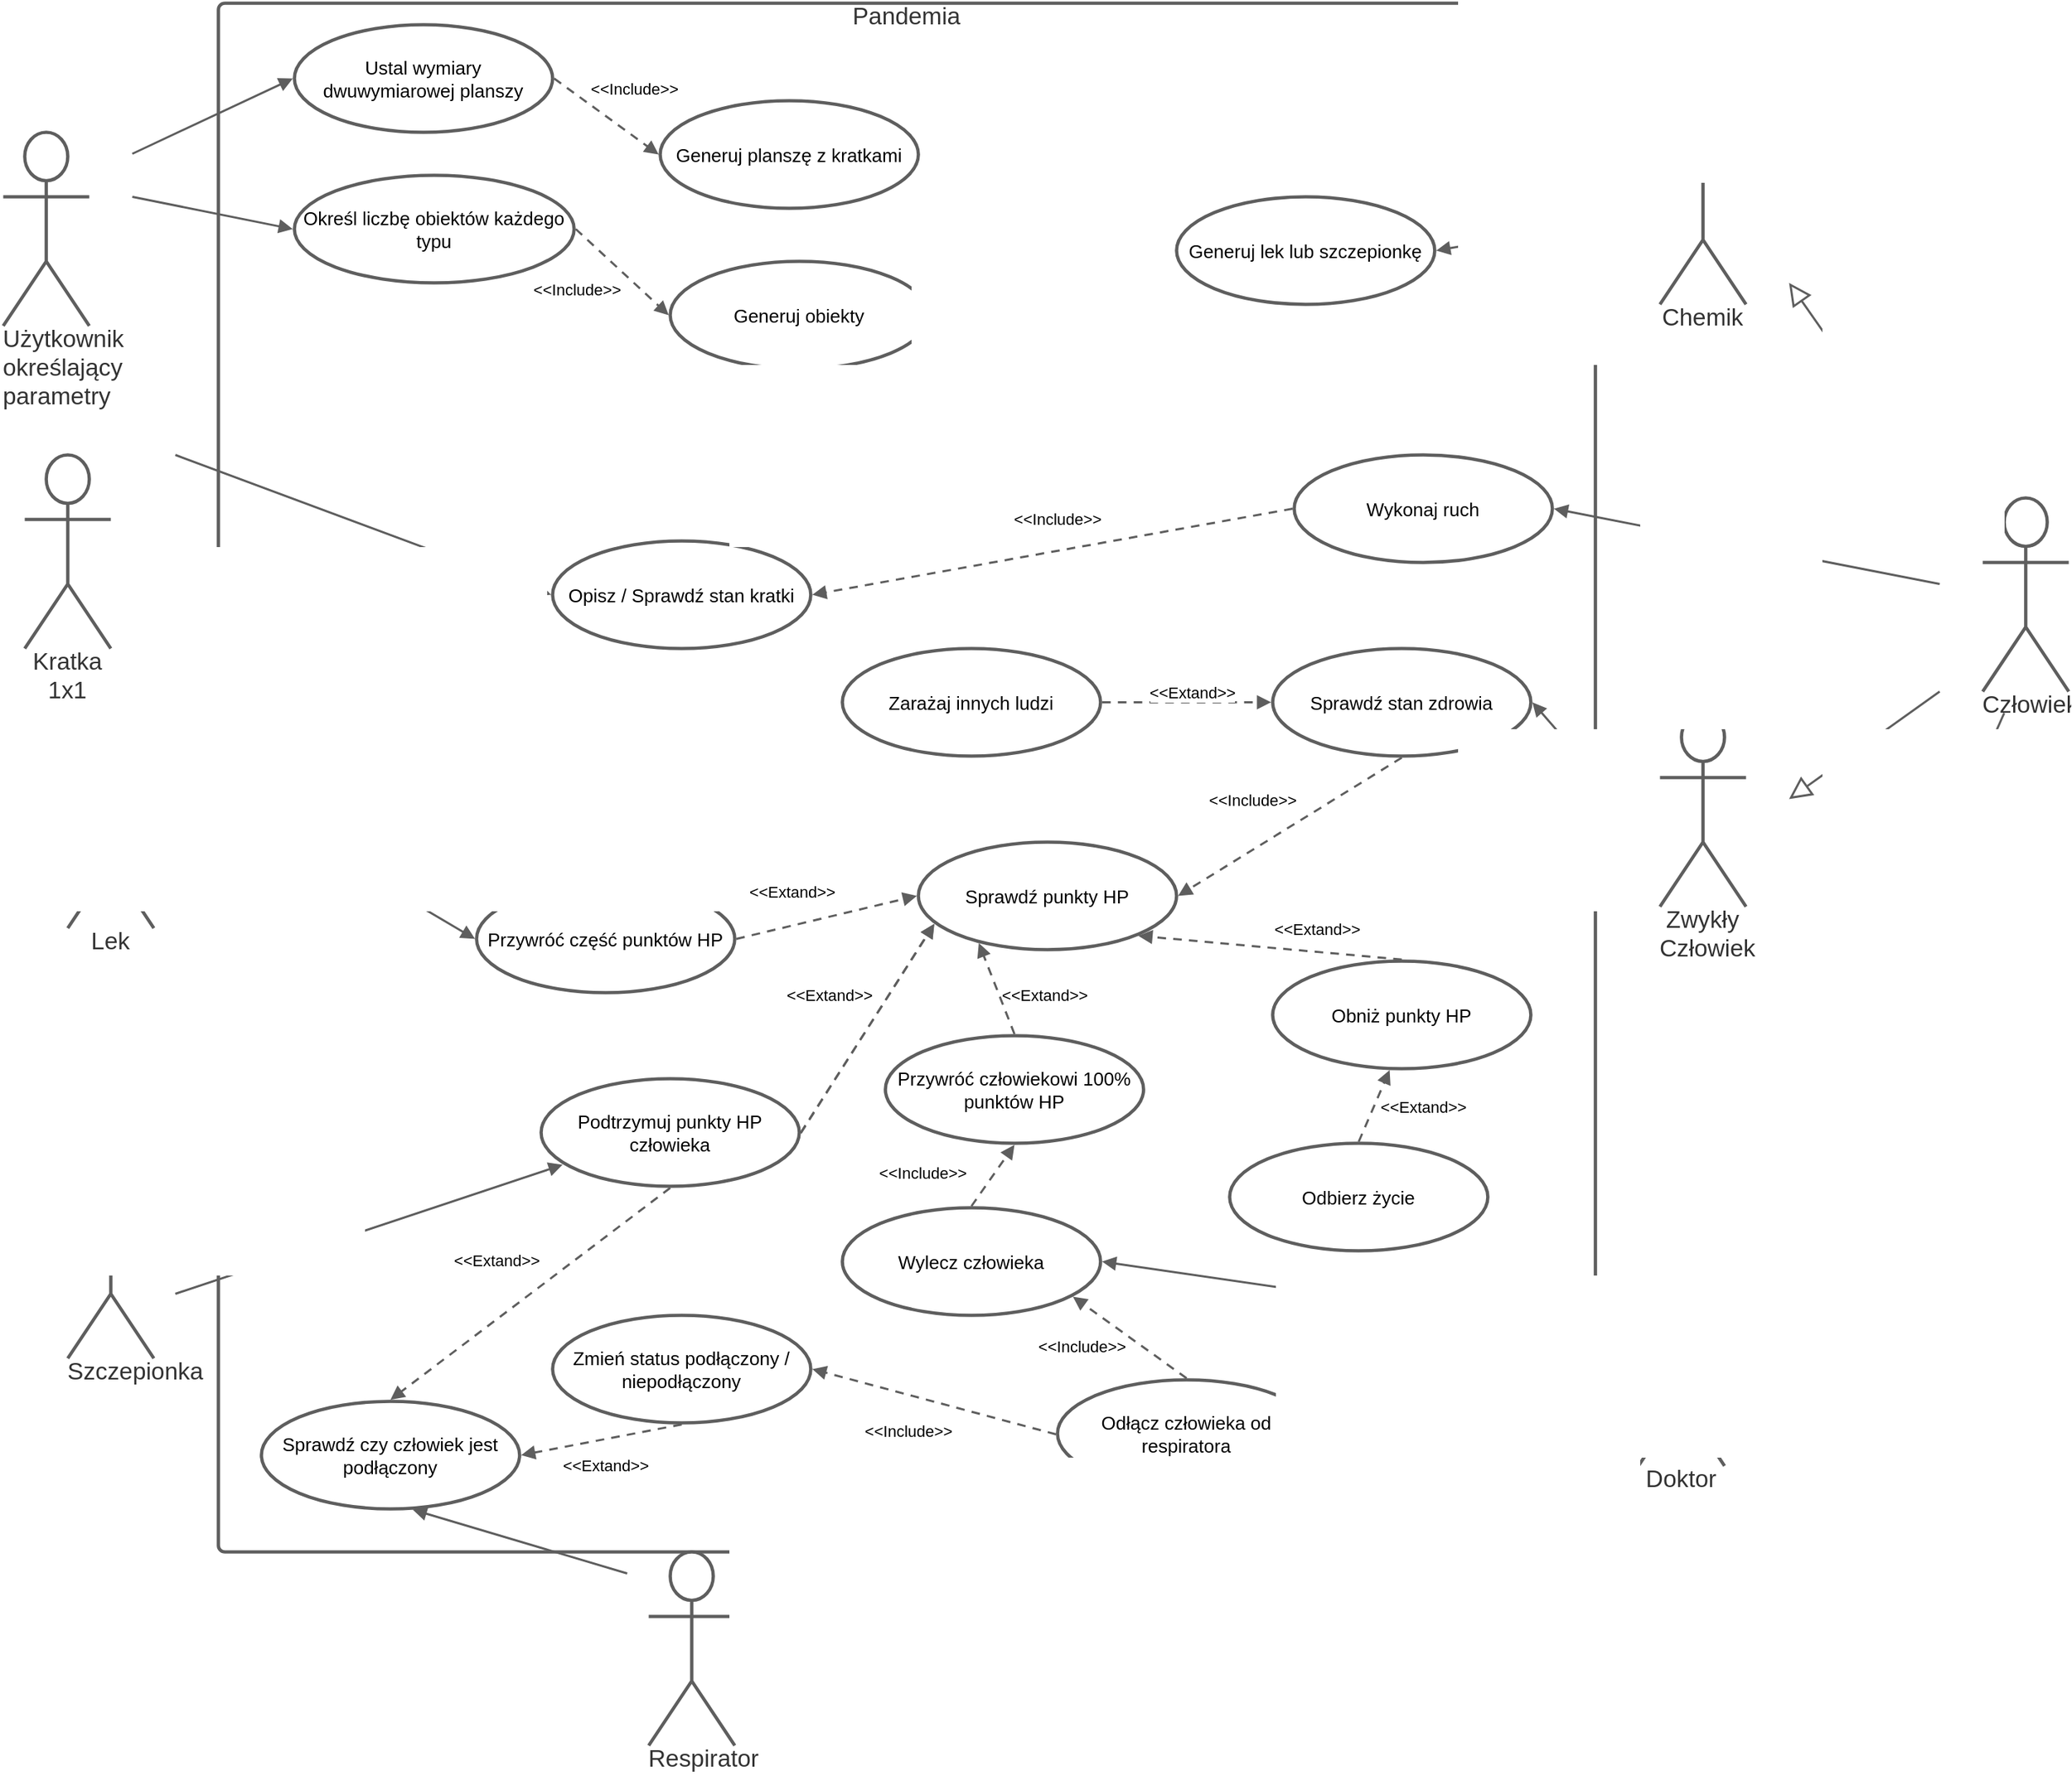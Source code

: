 <mxfile version="14.6.5" type="device"><diagram id="TymbcrPdlTRq-1RB_ZOt" name="Page-1"><mxGraphModel dx="1483" dy="783" grid="1" gridSize="10" guides="1" tooltips="1" connect="1" arrows="1" fold="1" page="1" pageScale="1" pageWidth="827" pageHeight="1169" math="0" shadow="0"><root><mxCell id="0"/><mxCell id="1" parent="0"/><UserObject label="Użytkownik określający parametry" lucidchartObjectId="IlDv2VAKZOBv" id="R19HAMen5qciNvCu4oF0-153"><mxCell style="html=1;overflow=block;blockSpacing=1;whiteSpace=wrap;shape=umlActor;labelPosition=center;verticalLabelPosition=bottom;verticalAlign=top;whiteSpace=nowrap;whiteSpace=wrap;fontSize=16.7;fontColor=#333333;spacing=0;strokeColor=#5e5e5e;strokeOpacity=100;rounded=1;absoluteArcSize=1;arcSize=9;strokeWidth=2.3;" vertex="1" parent="1"><mxGeometry x="120" y="180" width="60" height="135" as="geometry"/></mxCell></UserObject><UserObject label="&lt;span&gt;Pandemia&lt;/span&gt;" lucidchartObjectId="WlDvdhMypLi1" id="R19HAMen5qciNvCu4oF0-154"><mxCell style="html=1;overflow=block;blockSpacing=1;whiteSpace=wrap;container=1;whiteSpace=wrap;fontSize=16.7;fontColor=#333333;spacing=0;strokeColor=#5e5e5e;strokeOpacity=100;fillOpacity=0;rounded=1;absoluteArcSize=1;arcSize=9;fillColor=#000000;strokeWidth=2.3;verticalAlign=top;" vertex="1" parent="1"><mxGeometry x="270" y="90" width="960" height="1080" as="geometry"/></mxCell></UserObject><mxCell id="R19HAMen5qciNvCu4oF0-241" value="&amp;lt;&amp;lt;Include&amp;gt;&amp;gt;" style="edgeLabel;html=1;align=center;verticalAlign=middle;resizable=0;points=[];" vertex="1" connectable="0" parent="R19HAMen5qciNvCu4oF0-154"><mxGeometry x="289.998" y="59.996" as="geometry"/></mxCell><mxCell id="R19HAMen5qciNvCu4oF0-242" value="&amp;lt;&amp;lt;Include&amp;gt;&amp;gt;" style="edgeLabel;html=1;align=center;verticalAlign=middle;resizable=0;points=[];" vertex="1" connectable="0" parent="R19HAMen5qciNvCu4oF0-154"><mxGeometry x="584.998" y="359.996" as="geometry"/></mxCell><mxCell id="R19HAMen5qciNvCu4oF0-245" value="&amp;lt;&amp;lt;Include&amp;gt;&amp;gt;" style="edgeLabel;html=1;align=center;verticalAlign=middle;resizable=0;points=[];" vertex="1" connectable="0" parent="R19HAMen5qciNvCu4oF0-154"><mxGeometry x="719.998" y="549.996" as="geometry"><mxPoint x="1" y="6" as="offset"/></mxGeometry></mxCell><mxCell id="R19HAMen5qciNvCu4oF0-246" value="&amp;lt;&amp;lt;Extand&amp;gt;&amp;gt;" style="edgeLabel;html=1;align=center;verticalAlign=middle;resizable=0;points=[];" vertex="1" connectable="0" parent="R19HAMen5qciNvCu4oF0-154"><mxGeometry x="400.003" y="620" as="geometry"/></mxCell><mxCell id="R19HAMen5qciNvCu4oF0-247" value="&amp;lt;&amp;lt;Extand&amp;gt;&amp;gt;" style="edgeLabel;html=1;align=center;verticalAlign=middle;resizable=0;points=[];" vertex="1" connectable="0" parent="R19HAMen5qciNvCu4oF0-154"><mxGeometry x="730.003" y="700" as="geometry"><mxPoint x="-304" y="-8" as="offset"/></mxGeometry></mxCell><mxCell id="R19HAMen5qciNvCu4oF0-248" value="&amp;lt;&amp;lt;Extand&amp;gt;&amp;gt;" style="edgeLabel;html=1;align=center;verticalAlign=middle;resizable=0;points=[];" vertex="1" connectable="0" parent="R19HAMen5qciNvCu4oF0-154"><mxGeometry x="880.003" y="700" as="geometry"><mxPoint x="-304" y="-8" as="offset"/></mxGeometry></mxCell><mxCell id="R19HAMen5qciNvCu4oF0-256" value="&amp;lt;&amp;lt;Extand&amp;gt;&amp;gt;" style="edgeLabel;html=1;align=center;verticalAlign=middle;resizable=0;points=[];" vertex="1" connectable="0" parent="R19HAMen5qciNvCu4oF0-154"><mxGeometry x="840.003" y="770" as="geometry"/></mxCell><mxCell id="R19HAMen5qciNvCu4oF0-257" value="&amp;lt;&amp;lt;Include&amp;gt;&amp;gt;" style="edgeLabel;html=1;align=center;verticalAlign=middle;resizable=0;points=[];" vertex="1" connectable="0" parent="R19HAMen5qciNvCu4oF0-154"><mxGeometry x="489.998" y="809.996" as="geometry"><mxPoint x="1" y="6" as="offset"/></mxGeometry></mxCell><mxCell id="R19HAMen5qciNvCu4oF0-258" value="&amp;lt;&amp;lt;Include&amp;gt;&amp;gt;" style="edgeLabel;html=1;align=center;verticalAlign=middle;resizable=0;points=[];" vertex="1" connectable="0" parent="R19HAMen5qciNvCu4oF0-154"><mxGeometry x="529.998" y="939.996" as="geometry"><mxPoint x="72" y="-3" as="offset"/></mxGeometry></mxCell><mxCell id="R19HAMen5qciNvCu4oF0-259" value="&amp;lt;&amp;lt;Include&amp;gt;&amp;gt;" style="edgeLabel;html=1;align=center;verticalAlign=middle;resizable=0;points=[];" vertex="1" connectable="0" parent="R19HAMen5qciNvCu4oF0-154"><mxGeometry x="479.998" y="989.996" as="geometry"><mxPoint x="1" y="6" as="offset"/></mxGeometry></mxCell><mxCell id="R19HAMen5qciNvCu4oF0-260" value="&amp;lt;&amp;lt;Extand&amp;gt;&amp;gt;" style="edgeLabel;html=1;align=center;verticalAlign=middle;resizable=0;points=[];" vertex="1" connectable="0" parent="R19HAMen5qciNvCu4oF0-154"><mxGeometry x="200.003" y="800" as="geometry"><mxPoint x="-6" y="77" as="offset"/></mxGeometry></mxCell><mxCell id="R19HAMen5qciNvCu4oF0-261" value="&amp;lt;&amp;lt;Extand&amp;gt;&amp;gt;" style="edgeLabel;html=1;align=center;verticalAlign=middle;resizable=0;points=[];" vertex="1" connectable="0" parent="R19HAMen5qciNvCu4oF0-154"><mxGeometry x="270.003" y="1020" as="geometry"/></mxCell><UserObject label="" lucidchartObjectId="BDDvcSiJIQEN" id="R19HAMen5qciNvCu4oF0-155"><mxCell style="html=1;jettySize=18;whiteSpace=wrap;fontSize=13;strokeColor=#5E5E5E;strokeWidth=1.5;rounded=0;startArrow=none;;endArrow=block;endFill=1;;entryX=-0.006;entryY=0.5;entryPerimeter=0;" edge="1" parent="1" target="R19HAMen5qciNvCu4oF0-156"><mxGeometry width="100" height="100" relative="1" as="geometry"><Array as="points"/><mxPoint x="210" y="195" as="sourcePoint"/></mxGeometry></mxCell></UserObject><UserObject label="Ustal wymiary dwuwymiarowej planszy" lucidchartObjectId="CEDv~ZctHVHQ" id="R19HAMen5qciNvCu4oF0-156"><mxCell style="html=1;overflow=block;blockSpacing=1;whiteSpace=wrap;ellipse;whiteSpace=wrap;fontSize=13;spacing=3.8;strokeColor=#5e5e5e;strokeOpacity=100;rounded=1;absoluteArcSize=1;arcSize=9;strokeWidth=2.3;" vertex="1" parent="1"><mxGeometry x="323" y="105" width="180" height="75" as="geometry"/></mxCell></UserObject><UserObject label="" lucidchartObjectId="RFDvUUAPaL~d" id="R19HAMen5qciNvCu4oF0-157"><mxCell style="html=1;jettySize=18;whiteSpace=wrap;fontSize=13;strokeColor=#5E5E5E;strokeWidth=1.5;rounded=0;startArrow=none;;endArrow=block;endFill=1;;entryX=-0.006;entryY=0.5;entryPerimeter=0;" edge="1" parent="1" target="R19HAMen5qciNvCu4oF0-158"><mxGeometry width="100" height="100" relative="1" as="geometry"><Array as="points"/><mxPoint x="210" y="225" as="sourcePoint"/></mxGeometry></mxCell></UserObject><UserObject label="Określ liczbę obiektów każdego typu" lucidchartObjectId="ZFDvzUrVDH-I" id="R19HAMen5qciNvCu4oF0-158"><mxCell style="html=1;overflow=block;blockSpacing=1;whiteSpace=wrap;ellipse;whiteSpace=wrap;fontSize=13;spacing=3.8;strokeColor=#5e5e5e;strokeOpacity=100;rounded=1;absoluteArcSize=1;arcSize=9;strokeWidth=2.3;" vertex="1" parent="1"><mxGeometry x="323" y="210" width="195" height="75" as="geometry"/></mxCell></UserObject><UserObject label="" lucidchartObjectId="9HDvwUNJlV7p" id="R19HAMen5qciNvCu4oF0-159"><mxCell style="html=1;jettySize=18;whiteSpace=wrap;fontSize=13;strokeColor=#5E5E5E;dashed=1;fixDash=1;dashPattern=6 5;strokeWidth=1.5;rounded=0;startArrow=none;;endArrow=block;endFill=1;;exitX=1.006;exitY=0.5;exitPerimeter=0;entryX=-0.006;entryY=0.5;entryPerimeter=0;" edge="1" parent="1" source="R19HAMen5qciNvCu4oF0-156" target="R19HAMen5qciNvCu4oF0-161"><mxGeometry width="100" height="100" relative="1" as="geometry"><Array as="points"/></mxGeometry></mxCell></UserObject><mxCell id="R19HAMen5qciNvCu4oF0-240" value="&amp;lt;&amp;lt;Include&amp;gt;&amp;gt;" style="edgeLabel;html=1;align=center;verticalAlign=middle;resizable=0;points=[];" vertex="1" connectable="0" parent="R19HAMen5qciNvCu4oF0-159"><mxGeometry x="0.303" y="-2" relative="1" as="geometry"><mxPoint x="-30" y="111" as="offset"/></mxGeometry></mxCell><UserObject label="Generuj planszę z kratkami" lucidchartObjectId="HKDvT2Q_ENOR" id="R19HAMen5qciNvCu4oF0-161"><mxCell style="html=1;overflow=block;blockSpacing=1;whiteSpace=wrap;ellipse;whiteSpace=wrap;fontSize=13;spacing=3.8;strokeColor=#5e5e5e;strokeOpacity=100;rounded=1;absoluteArcSize=1;arcSize=9;strokeWidth=2.3;" vertex="1" parent="1"><mxGeometry x="578" y="158" width="180" height="75" as="geometry"/></mxCell></UserObject><UserObject label="Zwykły Człowiek" lucidchartObjectId="iWDvQhFy0_fm" id="R19HAMen5qciNvCu4oF0-162"><mxCell style="html=1;overflow=block;blockSpacing=1;whiteSpace=wrap;shape=umlActor;labelPosition=center;verticalLabelPosition=bottom;verticalAlign=top;whiteSpace=nowrap;whiteSpace=wrap;fontSize=16.7;fontColor=#333333;spacing=0;strokeColor=#5e5e5e;strokeOpacity=100;rounded=1;absoluteArcSize=1;arcSize=9;strokeWidth=2.3;" vertex="1" parent="1"><mxGeometry x="1275" y="585" width="60" height="135" as="geometry"/></mxCell></UserObject><UserObject label="" lucidchartObjectId="RYDvRJKT~QCw" id="R19HAMen5qciNvCu4oF0-163"><mxCell style="html=1;jettySize=18;whiteSpace=wrap;fontSize=13;strokeColor=#5E5E5E;dashed=1;fixDash=1;dashPattern=6 5;strokeWidth=1.5;rounded=0;startArrow=none;;endArrow=block;endFill=1;;exitX=1.006;exitY=0.5;exitPerimeter=0;entryX=-0.006;entryY=0.5;entryPerimeter=0;" edge="1" parent="1" source="R19HAMen5qciNvCu4oF0-158" target="R19HAMen5qciNvCu4oF0-165"><mxGeometry width="100" height="100" relative="1" as="geometry"><Array as="points"/></mxGeometry></mxCell></UserObject><UserObject label="Generuj obiekty" lucidchartObjectId="RYDvpr6UaEf3" id="R19HAMen5qciNvCu4oF0-165"><mxCell style="html=1;overflow=block;blockSpacing=1;whiteSpace=wrap;ellipse;whiteSpace=wrap;fontSize=13;spacing=3.8;strokeColor=#5e5e5e;strokeOpacity=100;rounded=1;absoluteArcSize=1;arcSize=9;strokeWidth=2.3;" vertex="1" parent="1"><mxGeometry x="585" y="270" width="180" height="75" as="geometry"/></mxCell></UserObject><UserObject label="Wykonaj ruch" lucidchartObjectId="q2DvriEw~hWG" id="R19HAMen5qciNvCu4oF0-166"><mxCell style="html=1;overflow=block;blockSpacing=1;whiteSpace=wrap;ellipse;whiteSpace=wrap;fontSize=13;spacing=3.8;strokeColor=#5e5e5e;strokeOpacity=100;rounded=1;absoluteArcSize=1;arcSize=9;strokeWidth=2.3;" vertex="1" parent="1"><mxGeometry x="1020" y="405" width="180" height="75" as="geometry"/></mxCell></UserObject><UserObject label="" lucidchartObjectId="I2DvhG6FbfVy" id="R19HAMen5qciNvCu4oF0-167"><mxCell style="html=1;jettySize=18;whiteSpace=wrap;fontSize=13;strokeColor=#5E5E5E;strokeWidth=1.5;rounded=0;startArrow=none;;endArrow=block;endFill=1;;entryX=1.006;entryY=0.5;entryPerimeter=0;" edge="1" parent="1" target="R19HAMen5qciNvCu4oF0-166"><mxGeometry width="100" height="100" relative="1" as="geometry"><Array as="points"/><mxPoint x="1470" y="495" as="sourcePoint"/></mxGeometry></mxCell></UserObject><UserObject label="Opisz / Sprawdź stan kratki" lucidchartObjectId="v3DvFER02yLf" id="R19HAMen5qciNvCu4oF0-168"><mxCell style="html=1;overflow=block;blockSpacing=1;whiteSpace=wrap;ellipse;whiteSpace=wrap;fontSize=13;spacing=3.8;strokeColor=#5e5e5e;strokeOpacity=100;rounded=1;absoluteArcSize=1;arcSize=9;strokeWidth=2.3;" vertex="1" parent="1"><mxGeometry x="503" y="465" width="180" height="75" as="geometry"/></mxCell></UserObject><UserObject label="" lucidchartObjectId="c4Dv0NmW5Jfi" id="R19HAMen5qciNvCu4oF0-169"><mxCell style="html=1;jettySize=18;whiteSpace=wrap;fontSize=13;strokeColor=#5E5E5E;dashed=1;fixDash=1;dashPattern=6 5;strokeWidth=1.5;rounded=0;startArrow=none;;endArrow=block;endFill=1;;exitX=-0.006;exitY=0.5;exitPerimeter=0;entryX=1.006;entryY=0.5;entryPerimeter=0;" edge="1" parent="1" source="R19HAMen5qciNvCu4oF0-166" target="R19HAMen5qciNvCu4oF0-168"><mxGeometry width="100" height="100" relative="1" as="geometry"><Array as="points"/></mxGeometry></mxCell></UserObject><UserObject label="Sprawdź stan zdrowia" lucidchartObjectId="v6DvS5~Wj4uf" id="R19HAMen5qciNvCu4oF0-171"><mxCell style="html=1;overflow=block;blockSpacing=1;whiteSpace=wrap;ellipse;whiteSpace=wrap;fontSize=13;spacing=3.8;strokeColor=#5e5e5e;strokeOpacity=100;rounded=1;absoluteArcSize=1;arcSize=9;strokeWidth=2.3;" vertex="1" parent="1"><mxGeometry x="1005" y="540" width="180" height="75" as="geometry"/></mxCell></UserObject><UserObject label="Kratka 1x1" lucidchartObjectId="P9DvigLB-uIM" id="R19HAMen5qciNvCu4oF0-172"><mxCell style="html=1;overflow=block;blockSpacing=1;whiteSpace=wrap;shape=umlActor;labelPosition=center;verticalLabelPosition=bottom;verticalAlign=top;whiteSpace=nowrap;whiteSpace=wrap;fontSize=16.7;fontColor=#333333;spacing=0;strokeColor=#5e5e5e;strokeOpacity=100;rounded=1;absoluteArcSize=1;arcSize=9;strokeWidth=2.3;" vertex="1" parent="1"><mxGeometry x="135" y="405" width="60" height="135" as="geometry"/></mxCell></UserObject><UserObject label="Sprawdź punkty HP" lucidchartObjectId="f_DvT8mZQ0Ey" id="R19HAMen5qciNvCu4oF0-173"><mxCell style="html=1;overflow=block;blockSpacing=1;whiteSpace=wrap;ellipse;whiteSpace=wrap;fontSize=13;spacing=3.8;strokeColor=#5e5e5e;strokeOpacity=100;rounded=1;absoluteArcSize=1;arcSize=9;strokeWidth=2.3;" vertex="1" parent="1"><mxGeometry x="758" y="675" width="180" height="75" as="geometry"/></mxCell></UserObject><UserObject label="Doktor" lucidchartObjectId="baEvDZOx3_68" id="R19HAMen5qciNvCu4oF0-174"><mxCell style="html=1;overflow=block;blockSpacing=1;whiteSpace=wrap;shape=umlActor;labelPosition=center;verticalLabelPosition=bottom;verticalAlign=top;whiteSpace=nowrap;whiteSpace=wrap;fontSize=16.7;fontColor=#333333;spacing=0;strokeColor=#5e5e5e;strokeOpacity=100;rounded=1;absoluteArcSize=1;arcSize=9;strokeWidth=2.3;" vertex="1" parent="1"><mxGeometry x="1260" y="975" width="60" height="135" as="geometry"/></mxCell></UserObject><UserObject label="" lucidchartObjectId="kbEvCKovcSgV" id="R19HAMen5qciNvCu4oF0-175"><mxCell style="html=1;jettySize=18;whiteSpace=wrap;fontSize=13;strokeColor=#5E5E5E;strokeWidth=1.5;rounded=0;startArrow=none;;endArrow=block;endFill=1;;entryX=1.006;entryY=0.5;entryPerimeter=0;" edge="1" parent="1" target="R19HAMen5qciNvCu4oF0-176"><mxGeometry width="100" height="100" relative="1" as="geometry"><Array as="points"/><mxPoint x="1245" y="1020" as="sourcePoint"/></mxGeometry></mxCell></UserObject><UserObject label="Wylecz człowieka" lucidchartObjectId="NbEvCyx3CADl" id="R19HAMen5qciNvCu4oF0-176"><mxCell style="html=1;overflow=block;blockSpacing=1;whiteSpace=wrap;ellipse;whiteSpace=wrap;fontSize=13;spacing=3.8;strokeColor=#5e5e5e;strokeOpacity=100;rounded=1;absoluteArcSize=1;arcSize=9;strokeWidth=2.3;" vertex="1" parent="1"><mxGeometry x="705" y="930" width="180" height="75" as="geometry"/></mxCell></UserObject><UserObject label="Odłącz człowieka od respiratora" lucidchartObjectId="jdEvd8qnIB7J" id="R19HAMen5qciNvCu4oF0-177"><mxCell style="html=1;overflow=block;blockSpacing=1;whiteSpace=wrap;ellipse;whiteSpace=wrap;fontSize=13;spacing=3.8;strokeColor=#5e5e5e;strokeOpacity=100;rounded=1;absoluteArcSize=1;arcSize=9;strokeWidth=2.3;" vertex="1" parent="1"><mxGeometry x="855" y="1050" width="180" height="75" as="geometry"/></mxCell></UserObject><UserObject label="Człowiek" lucidchartObjectId="LsEv-zBwalfX" id="R19HAMen5qciNvCu4oF0-178"><mxCell style="html=1;overflow=block;blockSpacing=1;whiteSpace=wrap;shape=umlActor;labelPosition=center;verticalLabelPosition=bottom;verticalAlign=top;whiteSpace=nowrap;whiteSpace=wrap;fontSize=16.7;fontColor=#333333;spacing=0;strokeColor=#5e5e5e;strokeOpacity=100;rounded=1;absoluteArcSize=1;arcSize=9;strokeWidth=2.3;" vertex="1" parent="1"><mxGeometry x="1500" y="435" width="60" height="135" as="geometry"/></mxCell></UserObject><UserObject label="" lucidchartObjectId="wtEvR1o1E63y" id="R19HAMen5qciNvCu4oF0-179"><mxCell style="html=1;jettySize=18;whiteSpace=wrap;fontSize=13;strokeColor=#5E5E5E;strokeWidth=1.5;rounded=0;startArrow=none;;endArrow=block;endFill=0;endSize=12;;" edge="1" parent="1"><mxGeometry width="100" height="100" relative="1" as="geometry"><Array as="points"/><mxPoint x="1470" y="570" as="sourcePoint"/><mxPoint x="1365" y="645" as="targetPoint"/></mxGeometry></mxCell></UserObject><UserObject label="" lucidchartObjectId="uuEvRXiiFmvT" id="R19HAMen5qciNvCu4oF0-180"><mxCell style="html=1;jettySize=18;whiteSpace=wrap;fontSize=13;strokeColor=#5E5E5E;strokeWidth=1.5;rounded=0;startArrow=none;;endArrow=block;endFill=0;endSize=12;;" edge="1" parent="1"><mxGeometry width="100" height="100" relative="1" as="geometry"><Array as="points"/><mxPoint x="1515" y="585" as="sourcePoint"/><mxPoint x="1335" y="990" as="targetPoint"/></mxGeometry></mxCell></UserObject><UserObject label="" lucidchartObjectId="RuEvHVlW9fsQ" id="R19HAMen5qciNvCu4oF0-181"><mxCell style="html=1;jettySize=18;whiteSpace=wrap;fontSize=13;strokeColor=#5E5E5E;strokeWidth=1.5;rounded=0;startArrow=none;;endArrow=block;endFill=1;;entryX=1.006;entryY=0.5;entryPerimeter=0;" edge="1" parent="1" target="R19HAMen5qciNvCu4oF0-171"><mxGeometry width="100" height="100" relative="1" as="geometry"><Array as="points"/><mxPoint x="1245" y="645" as="sourcePoint"/></mxGeometry></mxCell></UserObject><UserObject label="" lucidchartObjectId="txEvqCjWDbF_" id="R19HAMen5qciNvCu4oF0-182"><mxCell style="html=1;jettySize=18;whiteSpace=wrap;fontSize=13;strokeColor=#5E5E5E;strokeWidth=1.5;rounded=0;startArrow=none;;endArrow=block;endFill=1;;entryX=1.006;entryY=0.5;entryPerimeter=0;" edge="1" parent="1" target="R19HAMen5qciNvCu4oF0-177"><mxGeometry width="100" height="100" relative="1" as="geometry"><Array as="points"/><mxPoint x="1245" y="1065" as="sourcePoint"/></mxGeometry></mxCell></UserObject><UserObject label="Chemik" lucidchartObjectId="FzEvTCKDWUTT" id="R19HAMen5qciNvCu4oF0-183"><mxCell style="html=1;overflow=block;blockSpacing=1;whiteSpace=wrap;shape=umlActor;labelPosition=center;verticalLabelPosition=bottom;verticalAlign=top;whiteSpace=nowrap;whiteSpace=wrap;fontSize=16.7;fontColor=#333333;spacing=0;strokeColor=#5e5e5e;strokeOpacity=100;rounded=1;absoluteArcSize=1;arcSize=9;strokeWidth=2.3;" vertex="1" parent="1"><mxGeometry x="1275" y="165" width="60" height="135" as="geometry"/></mxCell></UserObject><UserObject label="Generuj lek lub szczepionkę" lucidchartObjectId="1CEvjAC3onW." id="R19HAMen5qciNvCu4oF0-184"><mxCell style="html=1;overflow=block;blockSpacing=1;whiteSpace=wrap;ellipse;whiteSpace=wrap;fontSize=13;spacing=3.8;strokeColor=#5e5e5e;strokeOpacity=100;rounded=1;absoluteArcSize=1;arcSize=9;strokeWidth=2.3;" vertex="1" parent="1"><mxGeometry x="938" y="225" width="180" height="75" as="geometry"/></mxCell></UserObject><UserObject label="" lucidchartObjectId="aDEvb02_nsT5" id="R19HAMen5qciNvCu4oF0-185"><mxCell style="html=1;jettySize=18;whiteSpace=wrap;fontSize=13;strokeColor=#5E5E5E;strokeWidth=1.5;rounded=0;startArrow=none;;endArrow=block;endFill=1;;entryX=1.006;entryY=0.5;entryPerimeter=0;" edge="1" parent="1" target="R19HAMen5qciNvCu4oF0-184"><mxGeometry width="100" height="100" relative="1" as="geometry"><Array as="points"/><mxPoint x="1245" y="240" as="sourcePoint"/></mxGeometry></mxCell></UserObject><UserObject label="Przywróć człowiekowi 100% punktów HP" lucidchartObjectId="zEEvcQeN68S7" id="R19HAMen5qciNvCu4oF0-186"><mxCell style="html=1;overflow=block;blockSpacing=1;whiteSpace=wrap;ellipse;whiteSpace=wrap;fontSize=13;spacing=3.8;strokeColor=#5e5e5e;strokeOpacity=100;rounded=1;absoluteArcSize=1;arcSize=9;strokeWidth=2.3;" vertex="1" parent="1"><mxGeometry x="735" y="810" width="180" height="75" as="geometry"/></mxCell></UserObject><UserObject label="" lucidchartObjectId="NFEvGUUMoQ5O" id="R19HAMen5qciNvCu4oF0-187"><mxCell style="html=1;jettySize=18;whiteSpace=wrap;fontSize=13;strokeColor=#5E5E5E;dashed=1;fixDash=1;dashPattern=6 5;strokeWidth=1.5;rounded=0;startArrow=none;;endArrow=block;endFill=1;;exitX=0.5;exitY=-0.015;exitPerimeter=0;entryX=0.5;entryY=1.015;entryPerimeter=0;" edge="1" parent="1" source="R19HAMen5qciNvCu4oF0-176" target="R19HAMen5qciNvCu4oF0-186"><mxGeometry width="100" height="100" relative="1" as="geometry"><Array as="points"/></mxGeometry></mxCell></UserObject><UserObject label="" lucidchartObjectId="YHEv4BN4zcxR" id="R19HAMen5qciNvCu4oF0-189"><mxCell style="html=1;jettySize=18;whiteSpace=wrap;fontSize=13;strokeColor=#5E5E5E;dashed=1;fixDash=1;dashPattern=6 5;strokeWidth=1.5;rounded=0;startArrow=none;;endArrow=block;endFill=1;;exitX=0.5;exitY=-0.015;exitPerimeter=0;entryX=0.234;entryY=0.939;entryPerimeter=0;" edge="1" parent="1" source="R19HAMen5qciNvCu4oF0-186" target="R19HAMen5qciNvCu4oF0-173"><mxGeometry width="100" height="100" relative="1" as="geometry"><Array as="points"/></mxGeometry></mxCell></UserObject><UserObject label="Obniż punkty HP" lucidchartObjectId="EIEvjsN8xfGh" id="R19HAMen5qciNvCu4oF0-191"><mxCell style="html=1;overflow=block;blockSpacing=1;whiteSpace=wrap;ellipse;whiteSpace=wrap;fontSize=13;spacing=3.8;strokeColor=#5e5e5e;strokeOpacity=100;rounded=1;absoluteArcSize=1;arcSize=9;strokeWidth=2.3;" vertex="1" parent="1"><mxGeometry x="1005" y="758" width="180" height="75" as="geometry"/></mxCell></UserObject><UserObject label="" lucidchartObjectId="ZIEvJNCfR4NV" id="R19HAMen5qciNvCu4oF0-192"><mxCell style="html=1;jettySize=18;whiteSpace=wrap;fontSize=13;strokeColor=#5E5E5E;dashed=1;fixDash=1;dashPattern=6 5;strokeWidth=1.5;rounded=0;startArrow=none;;endArrow=block;endFill=1;;exitX=0.5;exitY=-0.015;exitPerimeter=0;entryX=0.852;entryY=0.871;entryPerimeter=0;" edge="1" parent="1" source="R19HAMen5qciNvCu4oF0-191" target="R19HAMen5qciNvCu4oF0-173"><mxGeometry width="100" height="100" relative="1" as="geometry"><Array as="points"/></mxGeometry></mxCell></UserObject><UserObject label="Przywróć część punktów HP" lucidchartObjectId="DJEvgFurhXZY" id="R19HAMen5qciNvCu4oF0-194"><mxCell style="html=1;overflow=block;blockSpacing=1;whiteSpace=wrap;ellipse;whiteSpace=wrap;fontSize=13;spacing=3.8;strokeColor=#5e5e5e;strokeOpacity=100;rounded=1;absoluteArcSize=1;arcSize=9;strokeWidth=2.3;" vertex="1" parent="1"><mxGeometry x="450" y="705" width="180" height="75" as="geometry"/></mxCell></UserObject><UserObject label="" lucidchartObjectId="ZJEvBysWE4LM" id="R19HAMen5qciNvCu4oF0-195"><mxCell style="html=1;jettySize=18;whiteSpace=wrap;fontSize=13;strokeColor=#5E5E5E;dashed=1;fixDash=1;dashPattern=6 5;strokeWidth=1.5;rounded=0;startArrow=none;;endArrow=block;endFill=1;;exitX=1.006;exitY=0.5;exitPerimeter=0;entryX=-0.006;entryY=0.5;entryPerimeter=0;" edge="1" parent="1" source="R19HAMen5qciNvCu4oF0-194" target="R19HAMen5qciNvCu4oF0-173"><mxGeometry width="100" height="100" relative="1" as="geometry"><Array as="points"/></mxGeometry></mxCell></UserObject><UserObject label="Odbierz życie" lucidchartObjectId="AKEvkMgGyV4h" id="R19HAMen5qciNvCu4oF0-197"><mxCell style="html=1;overflow=block;blockSpacing=1;whiteSpace=wrap;ellipse;whiteSpace=wrap;fontSize=13;spacing=3.8;strokeColor=#5e5e5e;strokeOpacity=100;rounded=1;absoluteArcSize=1;arcSize=9;strokeWidth=2.3;" vertex="1" parent="1"><mxGeometry x="975" y="885" width="180" height="75" as="geometry"/></mxCell></UserObject><UserObject label="" lucidchartObjectId="AKEvk779j-1_" id="R19HAMen5qciNvCu4oF0-198"><mxCell style="html=1;jettySize=18;whiteSpace=wrap;fontSize=13;strokeColor=#5E5E5E;dashed=1;fixDash=1;dashPattern=6 5;strokeWidth=1.5;rounded=0;startArrow=none;;endArrow=block;endFill=1;;exitX=0.5;exitY=-0.015;exitPerimeter=0;entryX=0.453;entryY=1.013;entryPerimeter=0;" edge="1" parent="1" source="R19HAMen5qciNvCu4oF0-197" target="R19HAMen5qciNvCu4oF0-191"><mxGeometry width="100" height="100" relative="1" as="geometry"><Array as="points"/></mxGeometry></mxCell></UserObject><UserObject label="" lucidchartObjectId="pLEvnpx1pzO~" id="R19HAMen5qciNvCu4oF0-200"><mxCell style="html=1;jettySize=18;whiteSpace=wrap;fontSize=13;strokeColor=#5E5E5E;dashed=1;fixDash=1;dashPattern=6 5;strokeWidth=1.5;rounded=0;startArrow=none;;endArrow=block;endFill=1;;exitX=0.5;exitY=-0.015;exitPerimeter=0;entryX=0.893;entryY=0.826;entryPerimeter=0;" edge="1" parent="1" source="R19HAMen5qciNvCu4oF0-177" target="R19HAMen5qciNvCu4oF0-176"><mxGeometry width="100" height="100" relative="1" as="geometry"><Array as="points"/></mxGeometry></mxCell></UserObject><UserObject label="" lucidchartObjectId="qTEvz2SJdkze" id="R19HAMen5qciNvCu4oF0-202"><mxCell style="html=1;jettySize=18;whiteSpace=wrap;fontSize=13;strokeColor=#5E5E5E;dashed=1;fixDash=1;dashPattern=6 5;strokeWidth=1.5;rounded=0;startArrow=none;;endArrow=block;endFill=1;;exitX=0.5;exitY=1.015;exitPerimeter=0;entryX=1.006;entryY=0.5;entryPerimeter=0;" edge="1" parent="1" source="R19HAMen5qciNvCu4oF0-171" target="R19HAMen5qciNvCu4oF0-173"><mxGeometry width="100" height="100" relative="1" as="geometry"><Array as="points"/></mxGeometry></mxCell></UserObject><UserObject label="" lucidchartObjectId="TTEv_DB.Hlpi" id="R19HAMen5qciNvCu4oF0-204"><mxCell style="html=1;jettySize=18;whiteSpace=wrap;fontSize=13;strokeColor=#5E5E5E;dashed=1;fixDash=1;dashPattern=6 5;strokeWidth=1.5;rounded=0;startArrow=none;;endArrow=block;endFill=1;;exitX=1.006;exitY=0.5;exitPerimeter=0;entryX=-0.006;entryY=0.5;entryPerimeter=0;" edge="1" parent="1" source="R19HAMen5qciNvCu4oF0-206" target="R19HAMen5qciNvCu4oF0-171"><mxGeometry width="100" height="100" relative="1" as="geometry"><Array as="points"/></mxGeometry></mxCell></UserObject><mxCell id="R19HAMen5qciNvCu4oF0-243" value="&amp;lt;&amp;lt;Extand&amp;gt;&amp;gt;" style="edgeLabel;html=1;align=center;verticalAlign=middle;resizable=0;points=[];" vertex="1" connectable="0" parent="R19HAMen5qciNvCu4oF0-204"><mxGeometry x="0.397" y="-2" relative="1" as="geometry"><mxPoint x="67" y="156" as="offset"/></mxGeometry></mxCell><UserObject label="Zarażaj innych ludzi" lucidchartObjectId="-TEv7SWXJYDl" id="R19HAMen5qciNvCu4oF0-206"><mxCell style="html=1;overflow=block;blockSpacing=1;whiteSpace=wrap;ellipse;whiteSpace=wrap;fontSize=13;spacing=3.8;strokeColor=#5e5e5e;strokeOpacity=100;rounded=1;absoluteArcSize=1;arcSize=9;strokeWidth=2.3;" vertex="1" parent="1"><mxGeometry x="705" y="540" width="180" height="75" as="geometry"/></mxCell></UserObject><UserObject label="" lucidchartObjectId="70Evn9rFANCL" id="R19HAMen5qciNvCu4oF0-207"><mxCell style="html=1;jettySize=18;whiteSpace=wrap;fontSize=13;strokeColor=#5E5E5E;strokeWidth=1.5;rounded=0;startArrow=none;;endArrow=block;endFill=0;endSize=12;;" edge="1" parent="1"><mxGeometry width="100" height="100" relative="1" as="geometry"><Array as="points"/><mxPoint x="1470" y="435" as="sourcePoint"/><mxPoint x="1365" y="285" as="targetPoint"/></mxGeometry></mxCell></UserObject><UserObject label="" lucidchartObjectId="G2Ev9dwlw80p" id="R19HAMen5qciNvCu4oF0-208"><mxCell style="html=1;jettySize=18;whiteSpace=wrap;fontSize=13;strokeColor=#5E5E5E;strokeWidth=1.5;rounded=0;startArrow=none;;endArrow=block;endFill=1;;entryX=-0.006;entryY=0.5;entryPerimeter=0;" edge="1" parent="1" target="R19HAMen5qciNvCu4oF0-168"><mxGeometry width="100" height="100" relative="1" as="geometry"><Array as="points"/><mxPoint x="240" y="405" as="sourcePoint"/></mxGeometry></mxCell></UserObject><UserObject label="Lek" lucidchartObjectId="X4Ev_srhJ-E4" id="R19HAMen5qciNvCu4oF0-209"><mxCell style="html=1;overflow=block;blockSpacing=1;whiteSpace=wrap;shape=umlActor;labelPosition=center;verticalLabelPosition=bottom;verticalAlign=top;whiteSpace=nowrap;whiteSpace=wrap;fontSize=16.7;fontColor=#333333;spacing=0;strokeColor=#5e5e5e;strokeOpacity=100;rounded=1;absoluteArcSize=1;arcSize=9;strokeWidth=2.3;" vertex="1" parent="1"><mxGeometry x="165" y="600" width="60" height="135" as="geometry"/></mxCell></UserObject><UserObject label="" lucidchartObjectId="84EvJUi7NkyW" id="R19HAMen5qciNvCu4oF0-210"><mxCell style="html=1;jettySize=18;whiteSpace=wrap;fontSize=13;strokeColor=#5E5E5E;strokeWidth=1.5;rounded=0;startArrow=none;;endArrow=block;endFill=1;;entryX=-0.006;entryY=0.5;entryPerimeter=0;" edge="1" parent="1" target="R19HAMen5qciNvCu4oF0-194"><mxGeometry width="100" height="100" relative="1" as="geometry"><Array as="points"/><mxPoint x="241" y="620" as="sourcePoint"/></mxGeometry></mxCell></UserObject><UserObject label="Szczepionka" lucidchartObjectId="8.EvavrMpf8m" id="R19HAMen5qciNvCu4oF0-211"><mxCell style="html=1;overflow=block;blockSpacing=1;whiteSpace=wrap;shape=umlActor;labelPosition=center;verticalLabelPosition=bottom;verticalAlign=top;whiteSpace=nowrap;whiteSpace=wrap;fontSize=16.7;fontColor=#333333;spacing=0;strokeColor=#5e5e5e;strokeOpacity=100;rounded=1;absoluteArcSize=1;arcSize=9;strokeWidth=2.3;" vertex="1" parent="1"><mxGeometry x="165" y="900" width="60" height="135" as="geometry"/></mxCell></UserObject><UserObject label="" lucidchartObjectId="j~EvBJ8vNwNR" id="R19HAMen5qciNvCu4oF0-212"><mxCell style="html=1;jettySize=18;whiteSpace=wrap;fontSize=13;strokeColor=#5E5E5E;strokeWidth=1.5;rounded=0;startArrow=none;;endArrow=block;endFill=1;;" edge="1" parent="1"><mxGeometry width="100" height="100" relative="1" as="geometry"><Array as="points"/><mxPoint x="240" y="990" as="sourcePoint"/><mxPoint x="510" y="900" as="targetPoint"/></mxGeometry></mxCell></UserObject><UserObject label="Podtrzymuj punkty HP człowieka" lucidchartObjectId="ZdFvTBgum~0X" id="R19HAMen5qciNvCu4oF0-213"><mxCell style="html=1;overflow=block;blockSpacing=1;whiteSpace=wrap;ellipse;whiteSpace=wrap;fontSize=13;spacing=3.8;strokeColor=#5e5e5e;strokeOpacity=100;rounded=1;absoluteArcSize=1;arcSize=9;strokeWidth=2.3;" vertex="1" parent="1"><mxGeometry x="495" y="840" width="180" height="75" as="geometry"/></mxCell></UserObject><UserObject label="" lucidchartObjectId="veFvj29k~9vl" id="R19HAMen5qciNvCu4oF0-214"><mxCell style="html=1;jettySize=18;whiteSpace=wrap;fontSize=13;strokeColor=#5E5E5E;dashed=1;fixDash=1;dashPattern=6 5;strokeWidth=1.5;rounded=0;startArrow=none;;endArrow=block;endFill=1;;exitX=1.006;exitY=0.5;exitPerimeter=0;entryX=0.062;entryY=0.761;entryPerimeter=0;" edge="1" parent="1" source="R19HAMen5qciNvCu4oF0-213" target="R19HAMen5qciNvCu4oF0-173"><mxGeometry width="100" height="100" relative="1" as="geometry"><Array as="points"/></mxGeometry></mxCell></UserObject><UserObject label="Respirator" lucidchartObjectId="nfFv~FD6FKsz" id="R19HAMen5qciNvCu4oF0-216"><mxCell style="html=1;overflow=block;blockSpacing=1;whiteSpace=wrap;shape=umlActor;labelPosition=center;verticalLabelPosition=bottom;verticalAlign=top;whiteSpace=nowrap;whiteSpace=wrap;fontSize=16.7;fontColor=#333333;spacing=0;strokeColor=#5e5e5e;strokeOpacity=100;rounded=1;absoluteArcSize=1;arcSize=9;strokeWidth=2.3;" vertex="1" parent="1"><mxGeometry x="570" y="1170" width="60" height="135" as="geometry"/></mxCell></UserObject><UserObject label="Sprawdź czy człowiek jest podłączony" lucidchartObjectId="UfFvOzGDhvOi" id="R19HAMen5qciNvCu4oF0-217"><mxCell style="html=1;overflow=block;blockSpacing=1;whiteSpace=wrap;ellipse;whiteSpace=wrap;fontSize=13;spacing=3.8;strokeColor=#5e5e5e;strokeOpacity=100;rounded=1;absoluteArcSize=1;arcSize=9;strokeWidth=2.3;" vertex="1" parent="1"><mxGeometry x="300" y="1065" width="180" height="75" as="geometry"/></mxCell></UserObject><UserObject label="" lucidchartObjectId="2gFvK5npUV1Z" id="R19HAMen5qciNvCu4oF0-218"><mxCell style="html=1;jettySize=18;whiteSpace=wrap;fontSize=13;strokeColor=#5E5E5E;dashed=1;fixDash=1;dashPattern=6 5;strokeWidth=1.5;rounded=0;startArrow=none;;endArrow=block;endFill=1;;exitX=0.5;exitY=1.015;exitPerimeter=0;entryX=0.5;entryY=-0.015;entryPerimeter=0;" edge="1" parent="1" source="R19HAMen5qciNvCu4oF0-213" target="R19HAMen5qciNvCu4oF0-217"><mxGeometry width="100" height="100" relative="1" as="geometry"><Array as="points"/></mxGeometry></mxCell></UserObject><UserObject label="" lucidchartObjectId="nhFvCkv-dpGO" id="R19HAMen5qciNvCu4oF0-220"><mxCell style="html=1;jettySize=18;whiteSpace=wrap;fontSize=13;strokeColor=#5E5E5E;dashed=1;fixDash=1;dashPattern=6 5;strokeWidth=1.5;rounded=0;startArrow=none;;endArrow=block;endFill=1;;" edge="1" parent="1"><mxGeometry width="100" height="100" relative="1" as="geometry"><Array as="points"/><mxPoint x="676" y="878" as="sourcePoint"/><mxPoint x="769" y="732" as="targetPoint"/></mxGeometry></mxCell></UserObject><UserObject label="Zmień status podłączony / niepodłączony" lucidchartObjectId="guFvmp2ZtaOR" id="R19HAMen5qciNvCu4oF0-222"><mxCell style="html=1;overflow=block;blockSpacing=1;whiteSpace=wrap;ellipse;whiteSpace=wrap;fontSize=13;spacing=3.8;strokeColor=#5e5e5e;strokeOpacity=100;rounded=1;absoluteArcSize=1;arcSize=9;strokeWidth=2.3;" vertex="1" parent="1"><mxGeometry x="503" y="1005" width="180" height="75" as="geometry"/></mxCell></UserObject><UserObject label="" lucidchartObjectId="nOGvnhKdpx7A" id="R19HAMen5qciNvCu4oF0-223"><mxCell style="html=1;jettySize=18;whiteSpace=wrap;fontSize=13;strokeColor=#5E5E5E;strokeWidth=1.5;rounded=0;startArrow=none;;endArrow=block;endFill=1;;entryX=0.586;entryY=1.007;entryPerimeter=0;" edge="1" parent="1" target="R19HAMen5qciNvCu4oF0-217"><mxGeometry width="100" height="100" relative="1" as="geometry"><Array as="points"/><mxPoint x="555" y="1185" as="sourcePoint"/></mxGeometry></mxCell></UserObject><UserObject label="" lucidchartObjectId="HPGvr_Egi4A2" id="R19HAMen5qciNvCu4oF0-224"><mxCell style="html=1;jettySize=18;whiteSpace=wrap;fontSize=13;strokeColor=#5E5E5E;dashed=1;fixDash=1;dashPattern=6 5;strokeWidth=1.5;rounded=0;startArrow=none;;endArrow=block;endFill=1;;exitX=0.5;exitY=1.015;exitPerimeter=0;entryX=1.006;entryY=0.5;entryPerimeter=0;" edge="1" parent="1" source="R19HAMen5qciNvCu4oF0-222" target="R19HAMen5qciNvCu4oF0-217"><mxGeometry width="100" height="100" relative="1" as="geometry"><Array as="points"/></mxGeometry></mxCell></UserObject><UserObject label="" lucidchartObjectId="NTGvNfly~_G-" id="R19HAMen5qciNvCu4oF0-226"><mxCell style="html=1;jettySize=18;whiteSpace=wrap;fontSize=13;strokeColor=#5E5E5E;dashed=1;fixDash=1;dashPattern=6 5;strokeWidth=1.5;rounded=0;startArrow=none;;endArrow=block;endFill=1;;entryX=1.006;entryY=0.5;entryPerimeter=0;" edge="1" parent="1" target="R19HAMen5qciNvCu4oF0-222"><mxGeometry width="100" height="100" relative="1" as="geometry"><Array as="points"/><mxPoint x="854" y="1088" as="sourcePoint"/></mxGeometry></mxCell></UserObject><mxCell id="R19HAMen5qciNvCu4oF0-244" value="&amp;lt;&amp;lt;Extand&amp;gt;&amp;gt;" style="edgeLabel;html=1;align=center;verticalAlign=middle;resizable=0;points=[];" vertex="1" connectable="0" parent="1"><mxGeometry x="948.433" y="570.5" as="geometry"/></mxCell></root></mxGraphModel></diagram></mxfile>